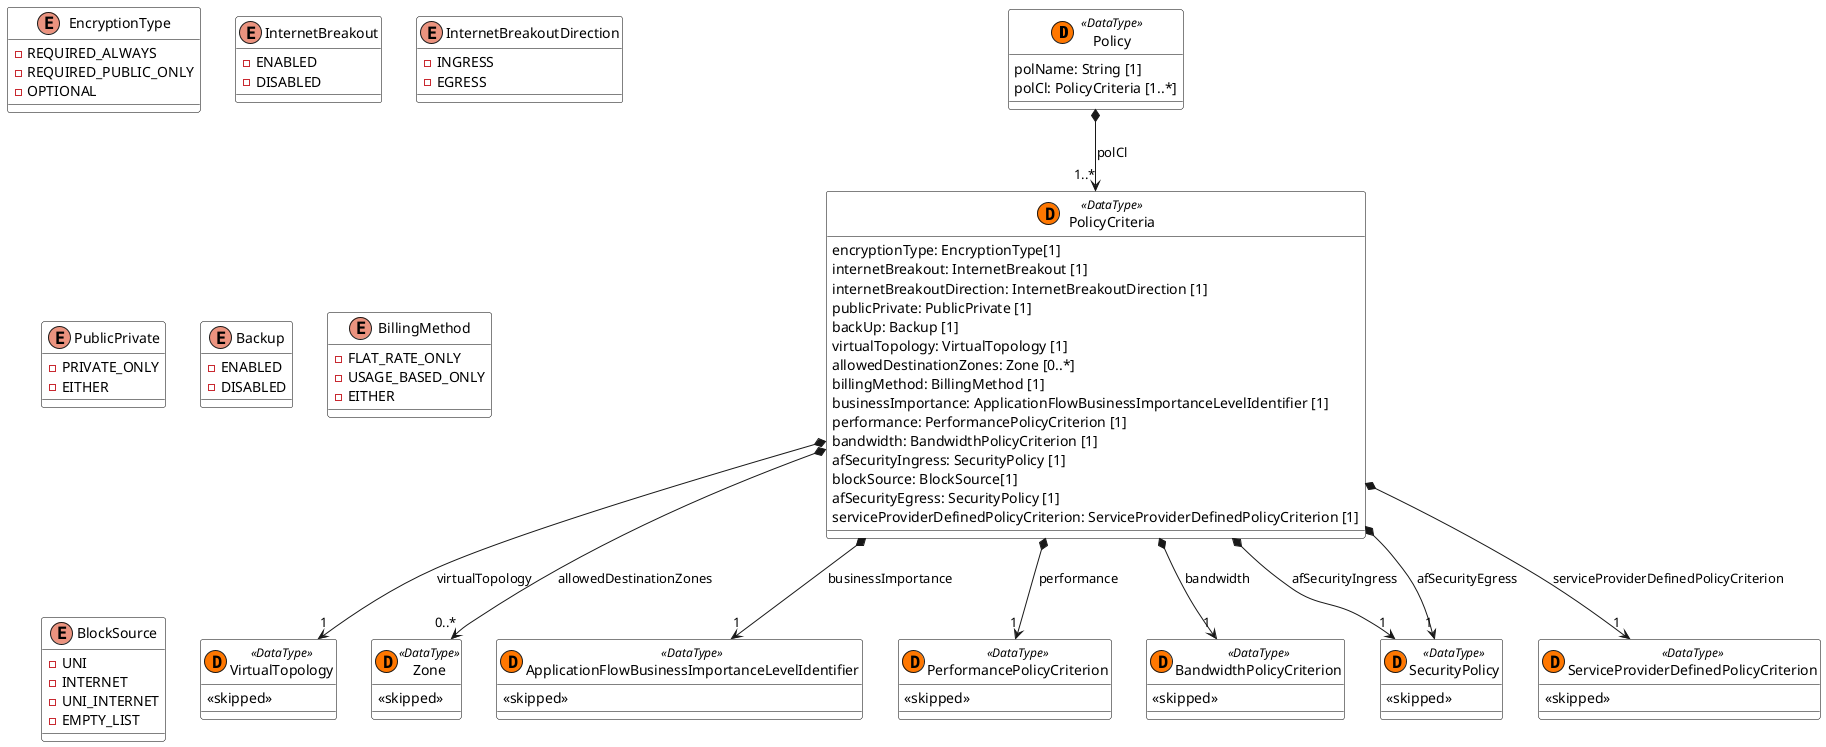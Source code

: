 @startuml

skinparam {
    FontName Times
    ClassBackgroundColor White
    ClassBorderColor Black
    ClassBorderColor<<ServiceSpecification>> FireBrick
}

!define datatype(x) class x << (D,#FF7700) DataType>>
!define enum(x) class x << (E,#ADD1B2) Enum>>

datatype(Policy) {
    polName: String [1]
    polCl: PolicyCriteria [1..*]
}

Policy *--> "1..*" PolicyCriteria: polCl


datatype(PolicyCriteria) {
    encryptionType: EncryptionType[1]
    internetBreakout: InternetBreakout [1]
    internetBreakoutDirection: InternetBreakoutDirection [1]
    publicPrivate: PublicPrivate [1]
    backUp: Backup [1]
    virtualTopology: VirtualTopology [1]
    allowedDestinationZones: Zone [0..*]
    billingMethod: BillingMethod [1]
    businessImportance: ApplicationFlowBusinessImportanceLevelIdentifier [1]
    performance: PerformancePolicyCriterion [1]
    bandwidth: BandwidthPolicyCriterion [1]
    afSecurityIngress: SecurityPolicy [1]
    blockSource: BlockSource[1]
    afSecurityEgress: SecurityPolicy [1]
    serviceProviderDefinedPolicyCriterion: ServiceProviderDefinedPolicyCriterion [1]

}

PolicyCriteria *-->"1" VirtualTopology: virtualTopology
PolicyCriteria *-->"0..*" Zone: allowedDestinationZones
PolicyCriteria *-->"1" ApplicationFlowBusinessImportanceLevelIdentifier: businessImportance
PolicyCriteria *-->"1" PerformancePolicyCriterion: performance
PolicyCriteria *-->"1" BandwidthPolicyCriterion: bandwidth
PolicyCriteria *-->"1" SecurityPolicy: afSecurityIngress
PolicyCriteria *-->"1" SecurityPolicy: afSecurityEgress
PolicyCriteria *-->"1" ServiceProviderDefinedPolicyCriterion: serviceProviderDefinedPolicyCriterion

enum EncryptionType {
    - REQUIRED_ALWAYS 
    - REQUIRED_PUBLIC_ONLY 
    - OPTIONAL
    }
enum InternetBreakout {
    - ENABLED 
    - DISABLED 
    }
enum InternetBreakoutDirection {
    - INGRESS 
    - EGRESS 
    }
enum PublicPrivate {
    - PRIVATE_ONLY 
    - EITHER 
    }
enum Backup {
    - ENABLED 
    - DISABLED 
}

enum BillingMethod {
    - FLAT_RATE_ONLY
    - USAGE_BASED_ONLY
    - EITHER
}

enum BlockSource {
    - UNI
    - INTERNET
    - UNI_INTERNET
    - EMPTY_LIST
    }

datatype(VirtualTopology) {
    <<skipped>>
}

datatype(Zone) {
    <<skipped>>
}

datatype(ApplicationFlowBusinessImportanceLevelIdentifier) {
    <<skipped>>
}

datatype(PerformancePolicyCriterion) {
    <<skipped>>
}

datatype(BandwidthPolicyCriterion) {
    <<skipped>>
}

datatype(SecurityPolicy) {
    <<skipped>>
}

datatype(ServiceProviderDefinedPolicyCriterion) {
    <<skipped>>
}

@enduml
